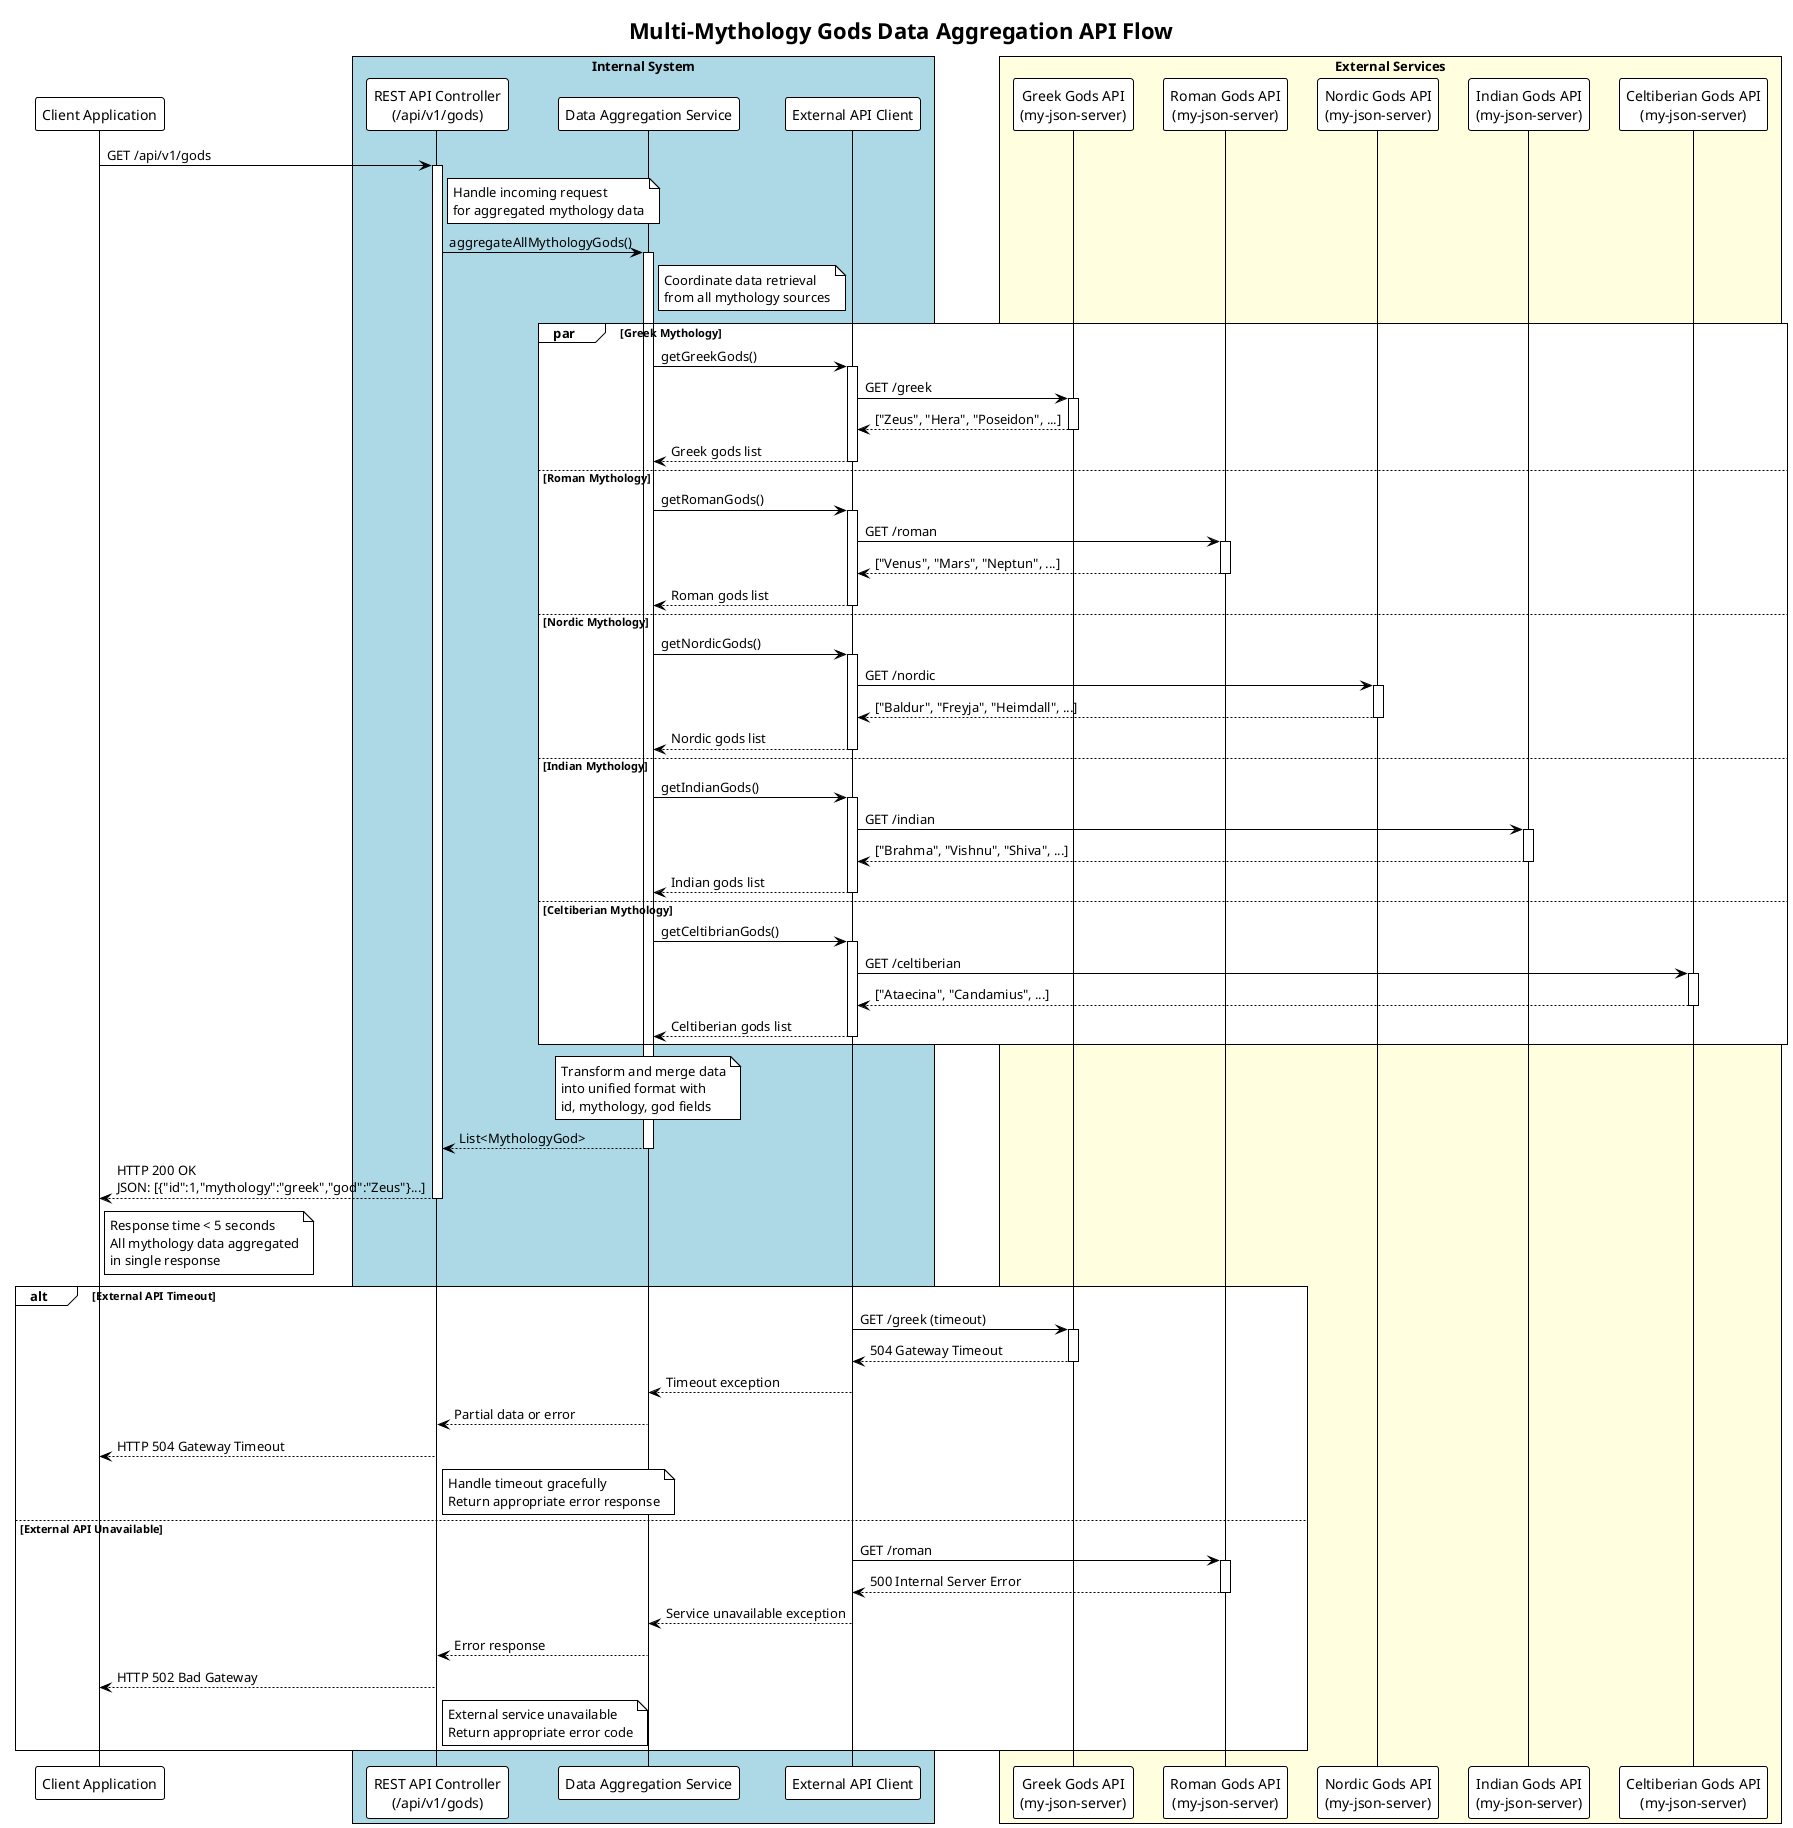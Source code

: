 @startuml Multi-Mythology Gods API Sequence
!theme plain
title Multi-Mythology Gods Data Aggregation API Flow

' Actors and Participants
participant "Client Application" as Client
participant "REST API Controller\n(/api/v1/gods)" as Controller
participant "Data Aggregation Service" as Aggregator
participant "External API Client" as APIClient
participant "Greek Gods API\n(my-json-server)" as GreekAPI
participant "Roman Gods API\n(my-json-server)" as RomanAPI
participant "Nordic Gods API\n(my-json-server)" as NordicAPI
participant "Indian Gods API\n(my-json-server)" as IndianAPI
participant "Celtiberian Gods API\n(my-json-server)" as CeltibrianAPI

' System Boundaries
box "Internal System" #LightBlue
  participant Controller
  participant Aggregator
  participant APIClient
end box

box "External Services" #LightYellow
  participant GreekAPI
  participant RomanAPI
  participant NordicAPI
  participant IndianAPI
  participant CeltibrianAPI
end box

' Main Sequence Flow
Client -> Controller : GET /api/v1/gods
activate Controller
note right of Controller : Handle incoming request\nfor aggregated mythology data

Controller -> Aggregator : aggregateAllMythologyGods()
activate Aggregator
note right of Aggregator : Coordinate data retrieval\nfrom all mythology sources

' Parallel API calls to external services
par Greek Mythology
  Aggregator -> APIClient : getGreekGods()
  activate APIClient
  APIClient -> GreekAPI : GET /greek
  activate GreekAPI
  GreekAPI --> APIClient : ["Zeus", "Hera", "Poseidon", ...]
  deactivate GreekAPI
  APIClient --> Aggregator : Greek gods list
  deactivate APIClient
else Roman Mythology
  Aggregator -> APIClient : getRomanGods()
  activate APIClient
  APIClient -> RomanAPI : GET /roman
  activate RomanAPI
  RomanAPI --> APIClient : ["Venus", "Mars", "Neptun", ...]
  deactivate RomanAPI
  APIClient --> Aggregator : Roman gods list
  deactivate APIClient
else Nordic Mythology
  Aggregator -> APIClient : getNordicGods()
  activate APIClient
  APIClient -> NordicAPI : GET /nordic
  activate NordicAPI
  NordicAPI --> APIClient : ["Baldur", "Freyja", "Heimdall", ...]
  deactivate NordicAPI
  APIClient --> Aggregator : Nordic gods list
  deactivate APIClient
else Indian Mythology
  Aggregator -> APIClient : getIndianGods()
  activate APIClient
  APIClient -> IndianAPI : GET /indian
  activate IndianAPI
  IndianAPI --> APIClient : ["Brahma", "Vishnu", "Shiva", ...]
  deactivate IndianAPI
  APIClient --> Aggregator : Indian gods list
  deactivate APIClient
else Celtiberian Mythology
  Aggregator -> APIClient : getCeltibrianGods()
  activate APIClient
  APIClient -> CeltibrianAPI : GET /celtiberian
  activate CeltibrianAPI
  CeltibrianAPI --> APIClient : ["Ataecina", "Candamius", ...]
  deactivate CeltibrianAPI
  APIClient --> Aggregator : Celtiberian gods list
  deactivate APIClient
end

note over Aggregator : Transform and merge data\ninto unified format with\nid, mythology, god fields

Aggregator --> Controller : List<MythologyGod>
deactivate Aggregator

Controller --> Client : HTTP 200 OK\nJSON: [{"id":1,"mythology":"greek","god":"Zeus"}...]
deactivate Controller

note right of Client : Response time < 5 seconds\nAll mythology data aggregated\nin single response

' Error Handling Scenarios
alt External API Timeout
  APIClient -> GreekAPI : GET /greek (timeout)
  activate GreekAPI
  GreekAPI --> APIClient : 504 Gateway Timeout
  deactivate GreekAPI
  APIClient --> Aggregator : Timeout exception
  Aggregator --> Controller : Partial data or error
  Controller --> Client : HTTP 504 Gateway Timeout
  note right of Controller : Handle timeout gracefully\nReturn appropriate error response
else External API Unavailable
  APIClient -> RomanAPI : GET /roman
  activate RomanAPI
  RomanAPI --> APIClient : 500 Internal Server Error
  deactivate RomanAPI
  APIClient --> Aggregator : Service unavailable exception
  Aggregator --> Controller : Error response
  Controller --> Client : HTTP 502 Bad Gateway
  note right of Controller : External service unavailable\nReturn appropriate error code
end

@enduml
